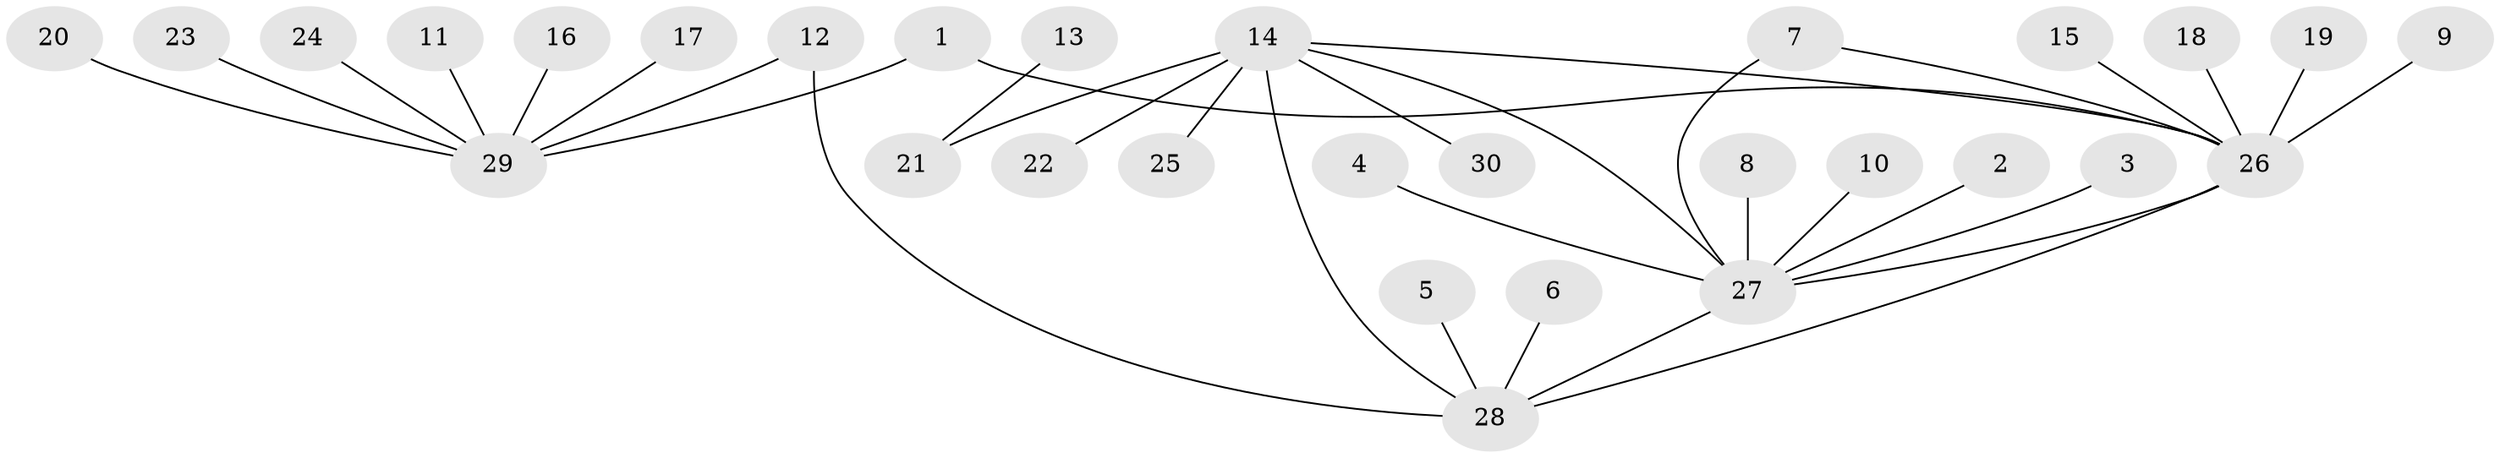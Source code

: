 // original degree distribution, {8: 0.03389830508474576, 5: 0.03389830508474576, 4: 0.05084745762711865, 12: 0.01694915254237288, 1: 0.576271186440678, 2: 0.22033898305084745, 7: 0.03389830508474576, 3: 0.03389830508474576}
// Generated by graph-tools (version 1.1) at 2025/49/03/09/25 03:49:57]
// undirected, 30 vertices, 34 edges
graph export_dot {
graph [start="1"]
  node [color=gray90,style=filled];
  1;
  2;
  3;
  4;
  5;
  6;
  7;
  8;
  9;
  10;
  11;
  12;
  13;
  14;
  15;
  16;
  17;
  18;
  19;
  20;
  21;
  22;
  23;
  24;
  25;
  26;
  27;
  28;
  29;
  30;
  1 -- 26 [weight=1.0];
  1 -- 29 [weight=1.0];
  2 -- 27 [weight=1.0];
  3 -- 27 [weight=1.0];
  4 -- 27 [weight=1.0];
  5 -- 28 [weight=1.0];
  6 -- 28 [weight=1.0];
  7 -- 26 [weight=1.0];
  7 -- 27 [weight=1.0];
  8 -- 27 [weight=1.0];
  9 -- 26 [weight=1.0];
  10 -- 27 [weight=1.0];
  11 -- 29 [weight=1.0];
  12 -- 28 [weight=1.0];
  12 -- 29 [weight=1.0];
  13 -- 21 [weight=1.0];
  14 -- 21 [weight=1.0];
  14 -- 22 [weight=1.0];
  14 -- 25 [weight=1.0];
  14 -- 26 [weight=1.0];
  14 -- 27 [weight=1.0];
  14 -- 28 [weight=1.0];
  14 -- 30 [weight=1.0];
  15 -- 26 [weight=1.0];
  16 -- 29 [weight=1.0];
  17 -- 29 [weight=1.0];
  18 -- 26 [weight=1.0];
  19 -- 26 [weight=1.0];
  20 -- 29 [weight=1.0];
  23 -- 29 [weight=1.0];
  24 -- 29 [weight=1.0];
  26 -- 27 [weight=1.0];
  26 -- 28 [weight=1.0];
  27 -- 28 [weight=1.0];
}
